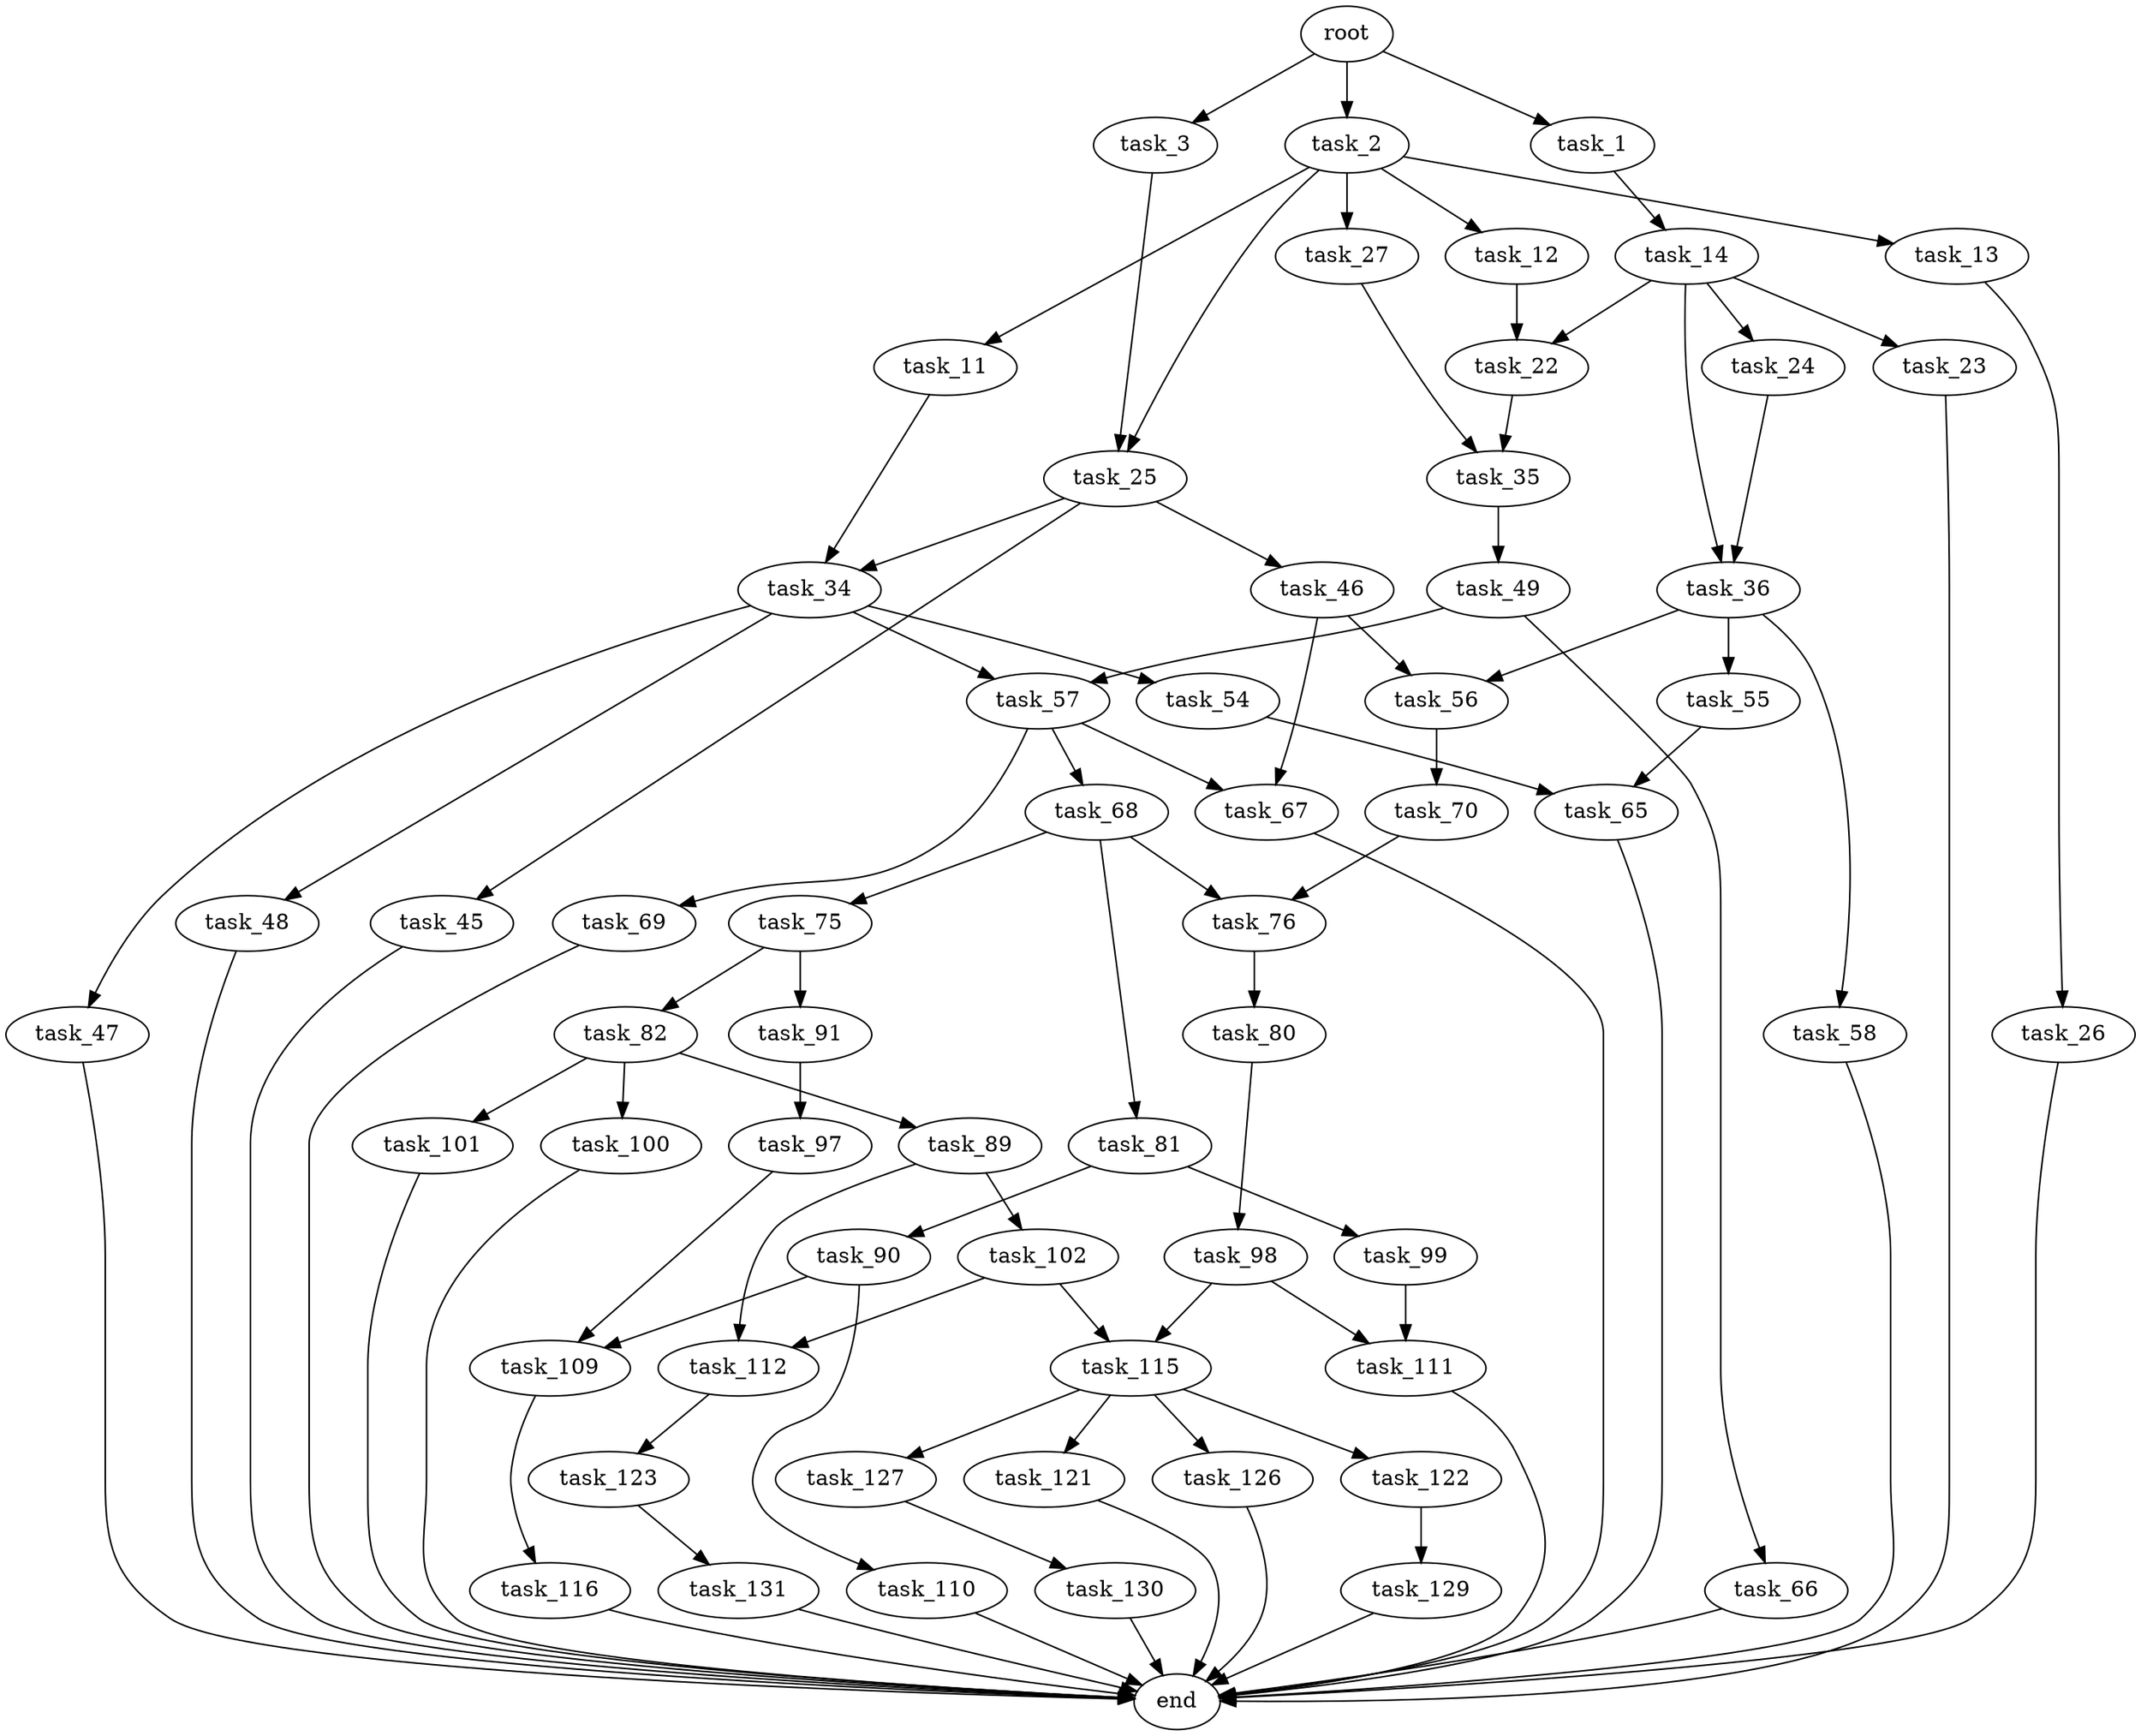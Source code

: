digraph G {
  root [size="0.000000"];
  task_1 [size="13660924696.000000"];
  task_2 [size="16744884118.000000"];
  task_3 [size="4065346345.000000"];
  task_14 [size="36154860449.000000"];
  task_11 [size="368293445632.000000"];
  task_12 [size="134217728000.000000"];
  task_13 [size="549755813888.000000"];
  task_25 [size="68719476736.000000"];
  task_27 [size="28991029248.000000"];
  task_34 [size="549755813888.000000"];
  task_22 [size="68719476736.000000"];
  task_26 [size="2359060834.000000"];
  task_23 [size="28991029248.000000"];
  task_24 [size="364107152396.000000"];
  task_36 [size="3992622736.000000"];
  task_35 [size="28156426034.000000"];
  end [size="0.000000"];
  task_45 [size="4481718991.000000"];
  task_46 [size="115276215876.000000"];
  task_47 [size="382336623979.000000"];
  task_48 [size="368293445632.000000"];
  task_54 [size="63098218627.000000"];
  task_57 [size="13023352865.000000"];
  task_49 [size="38288469090.000000"];
  task_55 [size="1109901874201.000000"];
  task_56 [size="21244393434.000000"];
  task_58 [size="374477365593.000000"];
  task_67 [size="260658075600.000000"];
  task_66 [size="3630745773.000000"];
  task_65 [size="17652878982.000000"];
  task_70 [size="978452410625.000000"];
  task_68 [size="26513379134.000000"];
  task_69 [size="1073741824000.000000"];
  task_75 [size="4838668296.000000"];
  task_76 [size="66550791006.000000"];
  task_81 [size="3916165755.000000"];
  task_82 [size="30311560591.000000"];
  task_91 [size="73675354763.000000"];
  task_80 [size="549755813888.000000"];
  task_98 [size="134217728000.000000"];
  task_90 [size="2864329759.000000"];
  task_99 [size="10833760911.000000"];
  task_89 [size="1073741824000.000000"];
  task_100 [size="203144928003.000000"];
  task_101 [size="9837467217.000000"];
  task_102 [size="1426567688.000000"];
  task_112 [size="404015775233.000000"];
  task_109 [size="1721397005.000000"];
  task_110 [size="10908201812.000000"];
  task_97 [size="231928233984.000000"];
  task_111 [size="134217728000.000000"];
  task_115 [size="12745949864.000000"];
  task_116 [size="876377824608.000000"];
  task_123 [size="16674631458.000000"];
  task_121 [size="1073741824000.000000"];
  task_122 [size="2083105382.000000"];
  task_126 [size="231928233984.000000"];
  task_127 [size="28991029248.000000"];
  task_129 [size="31112576300.000000"];
  task_131 [size="134217728000.000000"];
  task_130 [size="231928233984.000000"];

  root -> task_1 [size="1.000000"];
  root -> task_2 [size="1.000000"];
  root -> task_3 [size="1.000000"];
  task_1 -> task_14 [size="301989888.000000"];
  task_2 -> task_11 [size="536870912.000000"];
  task_2 -> task_12 [size="536870912.000000"];
  task_2 -> task_13 [size="536870912.000000"];
  task_2 -> task_25 [size="536870912.000000"];
  task_2 -> task_27 [size="536870912.000000"];
  task_3 -> task_25 [size="209715200.000000"];
  task_14 -> task_22 [size="679477248.000000"];
  task_14 -> task_23 [size="679477248.000000"];
  task_14 -> task_24 [size="679477248.000000"];
  task_14 -> task_36 [size="679477248.000000"];
  task_11 -> task_34 [size="411041792.000000"];
  task_12 -> task_22 [size="209715200.000000"];
  task_13 -> task_26 [size="536870912.000000"];
  task_25 -> task_34 [size="134217728.000000"];
  task_25 -> task_45 [size="134217728.000000"];
  task_25 -> task_46 [size="134217728.000000"];
  task_27 -> task_35 [size="75497472.000000"];
  task_34 -> task_47 [size="536870912.000000"];
  task_34 -> task_48 [size="536870912.000000"];
  task_34 -> task_54 [size="536870912.000000"];
  task_34 -> task_57 [size="536870912.000000"];
  task_22 -> task_35 [size="134217728.000000"];
  task_26 -> end [size="1.000000"];
  task_23 -> end [size="1.000000"];
  task_24 -> task_36 [size="301989888.000000"];
  task_36 -> task_55 [size="134217728.000000"];
  task_36 -> task_56 [size="134217728.000000"];
  task_36 -> task_58 [size="134217728.000000"];
  task_35 -> task_49 [size="33554432.000000"];
  task_45 -> end [size="1.000000"];
  task_46 -> task_56 [size="134217728.000000"];
  task_46 -> task_67 [size="134217728.000000"];
  task_47 -> end [size="1.000000"];
  task_48 -> end [size="1.000000"];
  task_54 -> task_65 [size="75497472.000000"];
  task_57 -> task_67 [size="411041792.000000"];
  task_57 -> task_68 [size="411041792.000000"];
  task_57 -> task_69 [size="411041792.000000"];
  task_49 -> task_57 [size="33554432.000000"];
  task_49 -> task_66 [size="33554432.000000"];
  task_55 -> task_65 [size="679477248.000000"];
  task_56 -> task_70 [size="838860800.000000"];
  task_58 -> end [size="1.000000"];
  task_67 -> end [size="1.000000"];
  task_66 -> end [size="1.000000"];
  task_65 -> end [size="1.000000"];
  task_70 -> task_76 [size="679477248.000000"];
  task_68 -> task_75 [size="536870912.000000"];
  task_68 -> task_76 [size="536870912.000000"];
  task_68 -> task_81 [size="536870912.000000"];
  task_69 -> end [size="1.000000"];
  task_75 -> task_82 [size="301989888.000000"];
  task_75 -> task_91 [size="301989888.000000"];
  task_76 -> task_80 [size="301989888.000000"];
  task_81 -> task_90 [size="75497472.000000"];
  task_81 -> task_99 [size="75497472.000000"];
  task_82 -> task_89 [size="838860800.000000"];
  task_82 -> task_100 [size="838860800.000000"];
  task_82 -> task_101 [size="838860800.000000"];
  task_91 -> task_97 [size="75497472.000000"];
  task_80 -> task_98 [size="536870912.000000"];
  task_98 -> task_111 [size="209715200.000000"];
  task_98 -> task_115 [size="209715200.000000"];
  task_90 -> task_109 [size="75497472.000000"];
  task_90 -> task_110 [size="75497472.000000"];
  task_99 -> task_111 [size="301989888.000000"];
  task_89 -> task_102 [size="838860800.000000"];
  task_89 -> task_112 [size="838860800.000000"];
  task_100 -> end [size="1.000000"];
  task_101 -> end [size="1.000000"];
  task_102 -> task_112 [size="33554432.000000"];
  task_102 -> task_115 [size="33554432.000000"];
  task_112 -> task_123 [size="301989888.000000"];
  task_109 -> task_116 [size="75497472.000000"];
  task_110 -> end [size="1.000000"];
  task_97 -> task_109 [size="301989888.000000"];
  task_111 -> end [size="1.000000"];
  task_115 -> task_121 [size="536870912.000000"];
  task_115 -> task_122 [size="536870912.000000"];
  task_115 -> task_126 [size="536870912.000000"];
  task_115 -> task_127 [size="536870912.000000"];
  task_116 -> end [size="1.000000"];
  task_123 -> task_131 [size="411041792.000000"];
  task_121 -> end [size="1.000000"];
  task_122 -> task_129 [size="134217728.000000"];
  task_126 -> end [size="1.000000"];
  task_127 -> task_130 [size="75497472.000000"];
  task_129 -> end [size="1.000000"];
  task_131 -> end [size="1.000000"];
  task_130 -> end [size="1.000000"];
}
